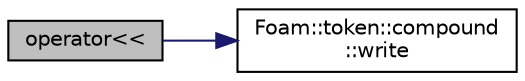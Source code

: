 digraph "operator&lt;&lt;"
{
  bgcolor="transparent";
  edge [fontname="Helvetica",fontsize="10",labelfontname="Helvetica",labelfontsize="10"];
  node [fontname="Helvetica",fontsize="10",shape=record];
  rankdir="LR";
  Node33939 [label="operator\<\<",height=0.2,width=0.4,color="black", fillcolor="grey75", style="filled", fontcolor="black"];
  Node33939 -> Node33940 [color="midnightblue",fontsize="10",style="solid",fontname="Helvetica"];
  Node33940 [label="Foam::token::compound\l::write",height=0.2,width=0.4,color="black",URL="$a27417.html#a0f9d681a986a826fac5aed521d41e3b6"];
}
